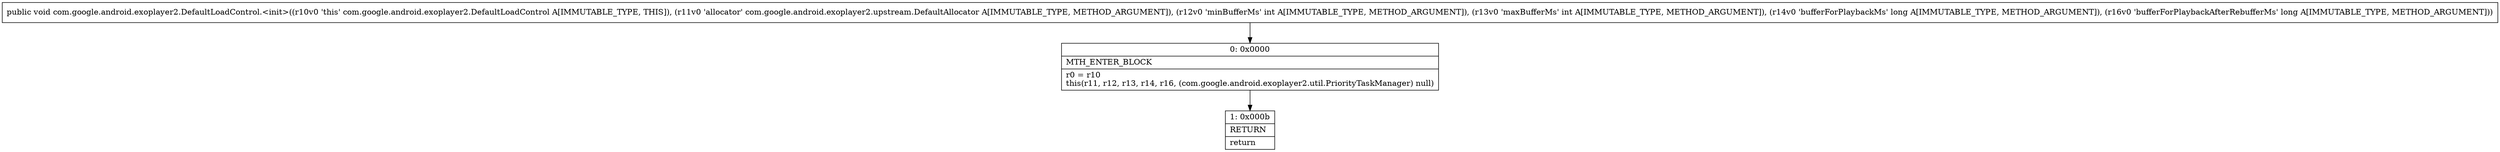 digraph "CFG forcom.google.android.exoplayer2.DefaultLoadControl.\<init\>(Lcom\/google\/android\/exoplayer2\/upstream\/DefaultAllocator;IIJJ)V" {
Node_0 [shape=record,label="{0\:\ 0x0000|MTH_ENTER_BLOCK\l|r0 = r10\lthis(r11, r12, r13, r14, r16, (com.google.android.exoplayer2.util.PriorityTaskManager) null)\l}"];
Node_1 [shape=record,label="{1\:\ 0x000b|RETURN\l|return\l}"];
MethodNode[shape=record,label="{public void com.google.android.exoplayer2.DefaultLoadControl.\<init\>((r10v0 'this' com.google.android.exoplayer2.DefaultLoadControl A[IMMUTABLE_TYPE, THIS]), (r11v0 'allocator' com.google.android.exoplayer2.upstream.DefaultAllocator A[IMMUTABLE_TYPE, METHOD_ARGUMENT]), (r12v0 'minBufferMs' int A[IMMUTABLE_TYPE, METHOD_ARGUMENT]), (r13v0 'maxBufferMs' int A[IMMUTABLE_TYPE, METHOD_ARGUMENT]), (r14v0 'bufferForPlaybackMs' long A[IMMUTABLE_TYPE, METHOD_ARGUMENT]), (r16v0 'bufferForPlaybackAfterRebufferMs' long A[IMMUTABLE_TYPE, METHOD_ARGUMENT])) }"];
MethodNode -> Node_0;
Node_0 -> Node_1;
}

